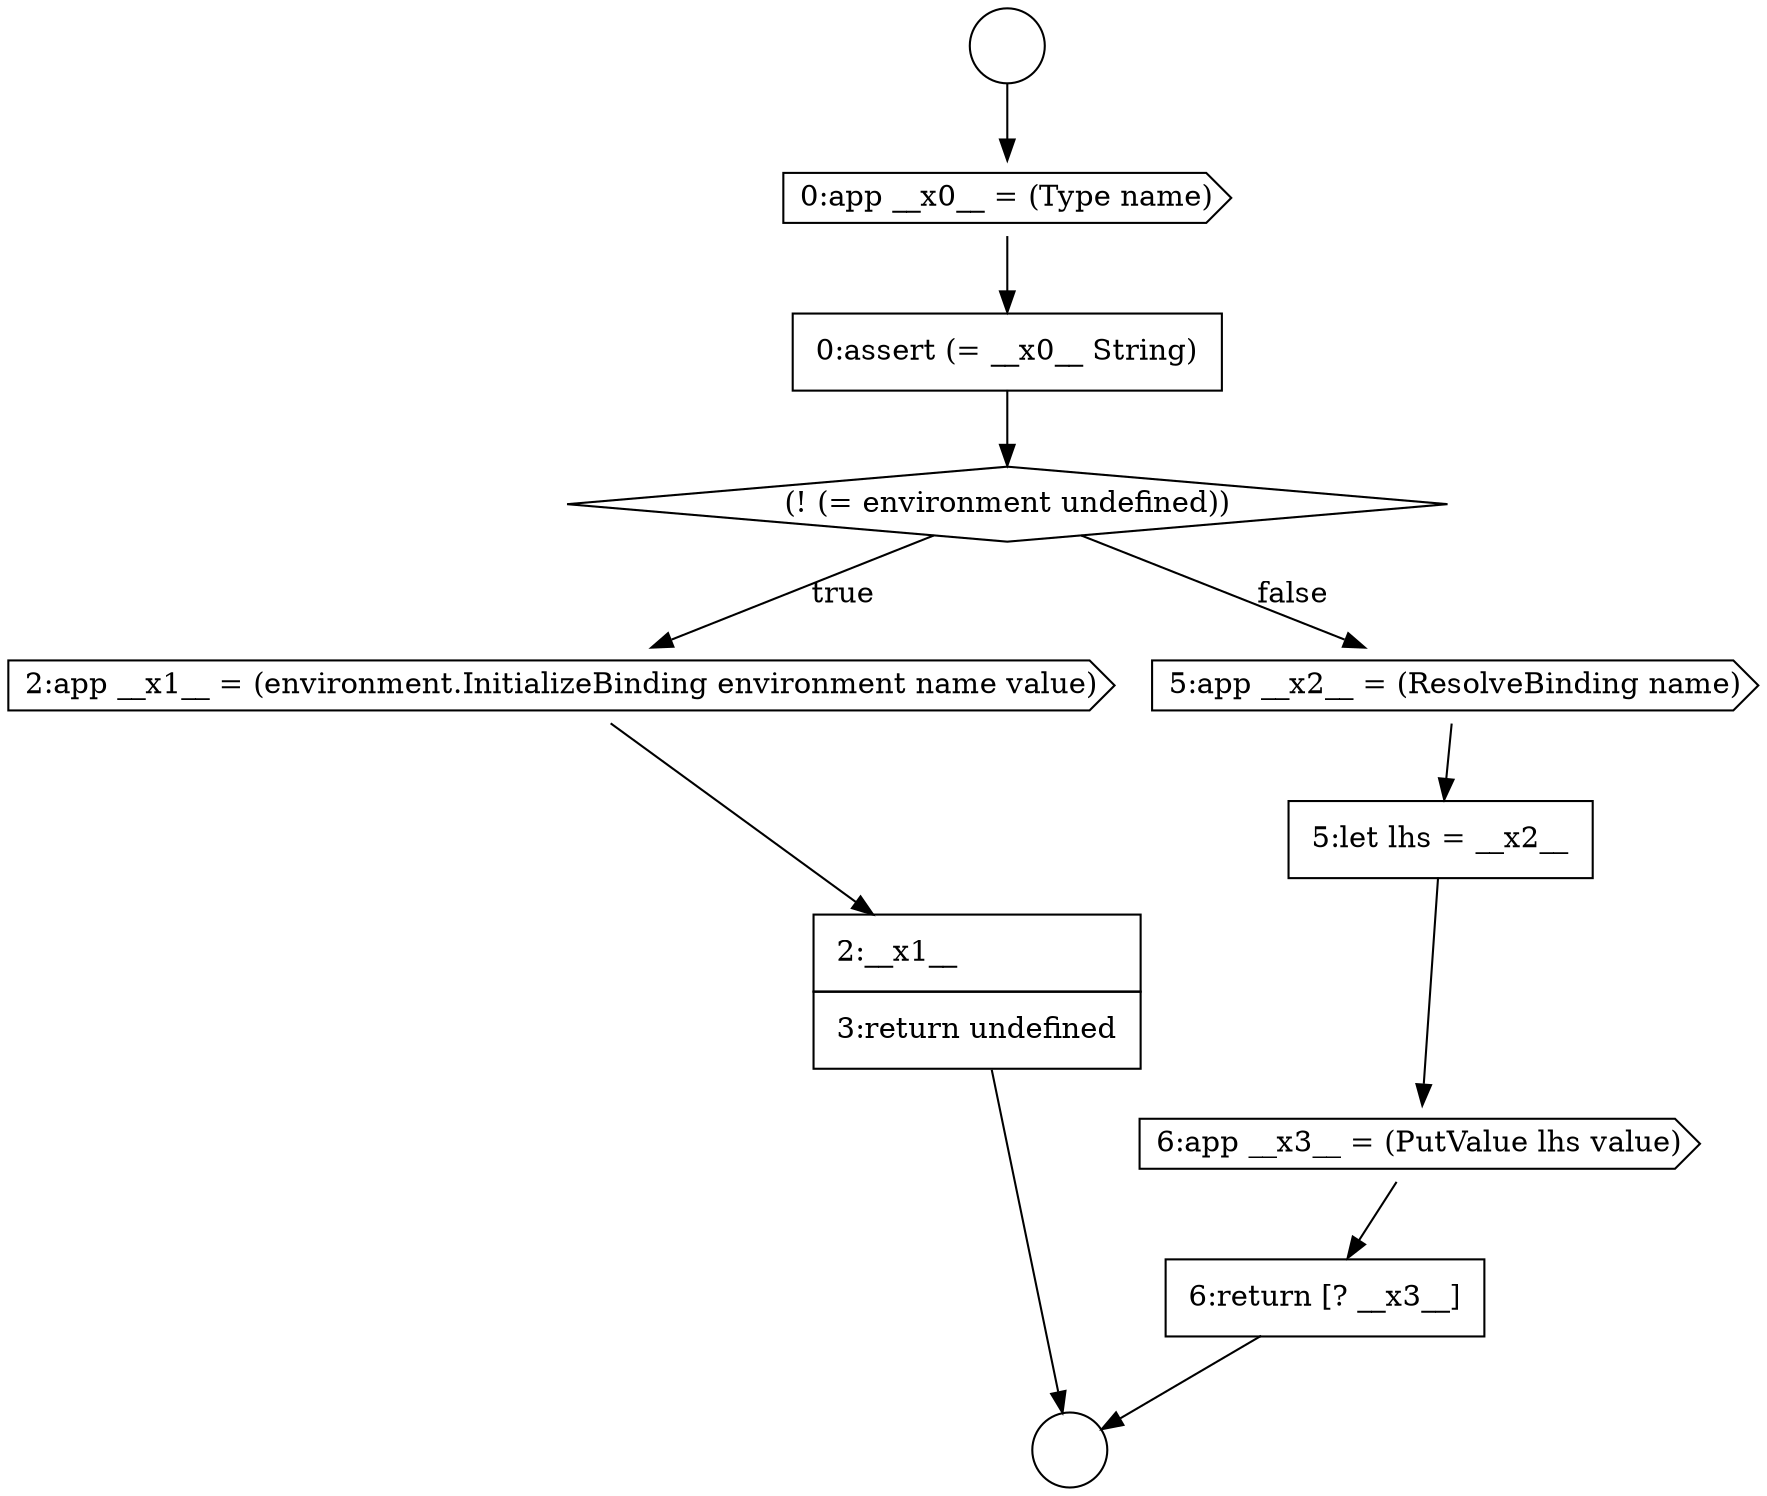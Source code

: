 digraph {
  node3717 [shape=cds, label=<<font color="black">6:app __x3__ = (PutValue lhs value)</font>> color="black" fillcolor="white" style=filled]
  node3713 [shape=cds, label=<<font color="black">2:app __x1__ = (environment.InitializeBinding environment name value)</font>> color="black" fillcolor="white" style=filled]
  node3708 [shape=circle label=" " color="black" fillcolor="white" style=filled]
  node3712 [shape=diamond, label=<<font color="black">(! (= environment undefined))</font>> color="black" fillcolor="white" style=filled]
  node3711 [shape=none, margin=0, label=<<font color="black">
    <table border="0" cellborder="1" cellspacing="0" cellpadding="10">
      <tr><td align="left">0:assert (= __x0__ String)</td></tr>
    </table>
  </font>> color="black" fillcolor="white" style=filled]
  node3718 [shape=none, margin=0, label=<<font color="black">
    <table border="0" cellborder="1" cellspacing="0" cellpadding="10">
      <tr><td align="left">6:return [? __x3__]</td></tr>
    </table>
  </font>> color="black" fillcolor="white" style=filled]
  node3714 [shape=none, margin=0, label=<<font color="black">
    <table border="0" cellborder="1" cellspacing="0" cellpadding="10">
      <tr><td align="left">2:__x1__</td></tr>
      <tr><td align="left">3:return undefined</td></tr>
    </table>
  </font>> color="black" fillcolor="white" style=filled]
  node3710 [shape=cds, label=<<font color="black">0:app __x0__ = (Type name)</font>> color="black" fillcolor="white" style=filled]
  node3715 [shape=cds, label=<<font color="black">5:app __x2__ = (ResolveBinding name)</font>> color="black" fillcolor="white" style=filled]
  node3709 [shape=circle label=" " color="black" fillcolor="white" style=filled]
  node3716 [shape=none, margin=0, label=<<font color="black">
    <table border="0" cellborder="1" cellspacing="0" cellpadding="10">
      <tr><td align="left">5:let lhs = __x2__</td></tr>
    </table>
  </font>> color="black" fillcolor="white" style=filled]
  node3710 -> node3711 [ color="black"]
  node3716 -> node3717 [ color="black"]
  node3711 -> node3712 [ color="black"]
  node3714 -> node3709 [ color="black"]
  node3712 -> node3713 [label=<<font color="black">true</font>> color="black"]
  node3712 -> node3715 [label=<<font color="black">false</font>> color="black"]
  node3717 -> node3718 [ color="black"]
  node3715 -> node3716 [ color="black"]
  node3708 -> node3710 [ color="black"]
  node3713 -> node3714 [ color="black"]
  node3718 -> node3709 [ color="black"]
}
